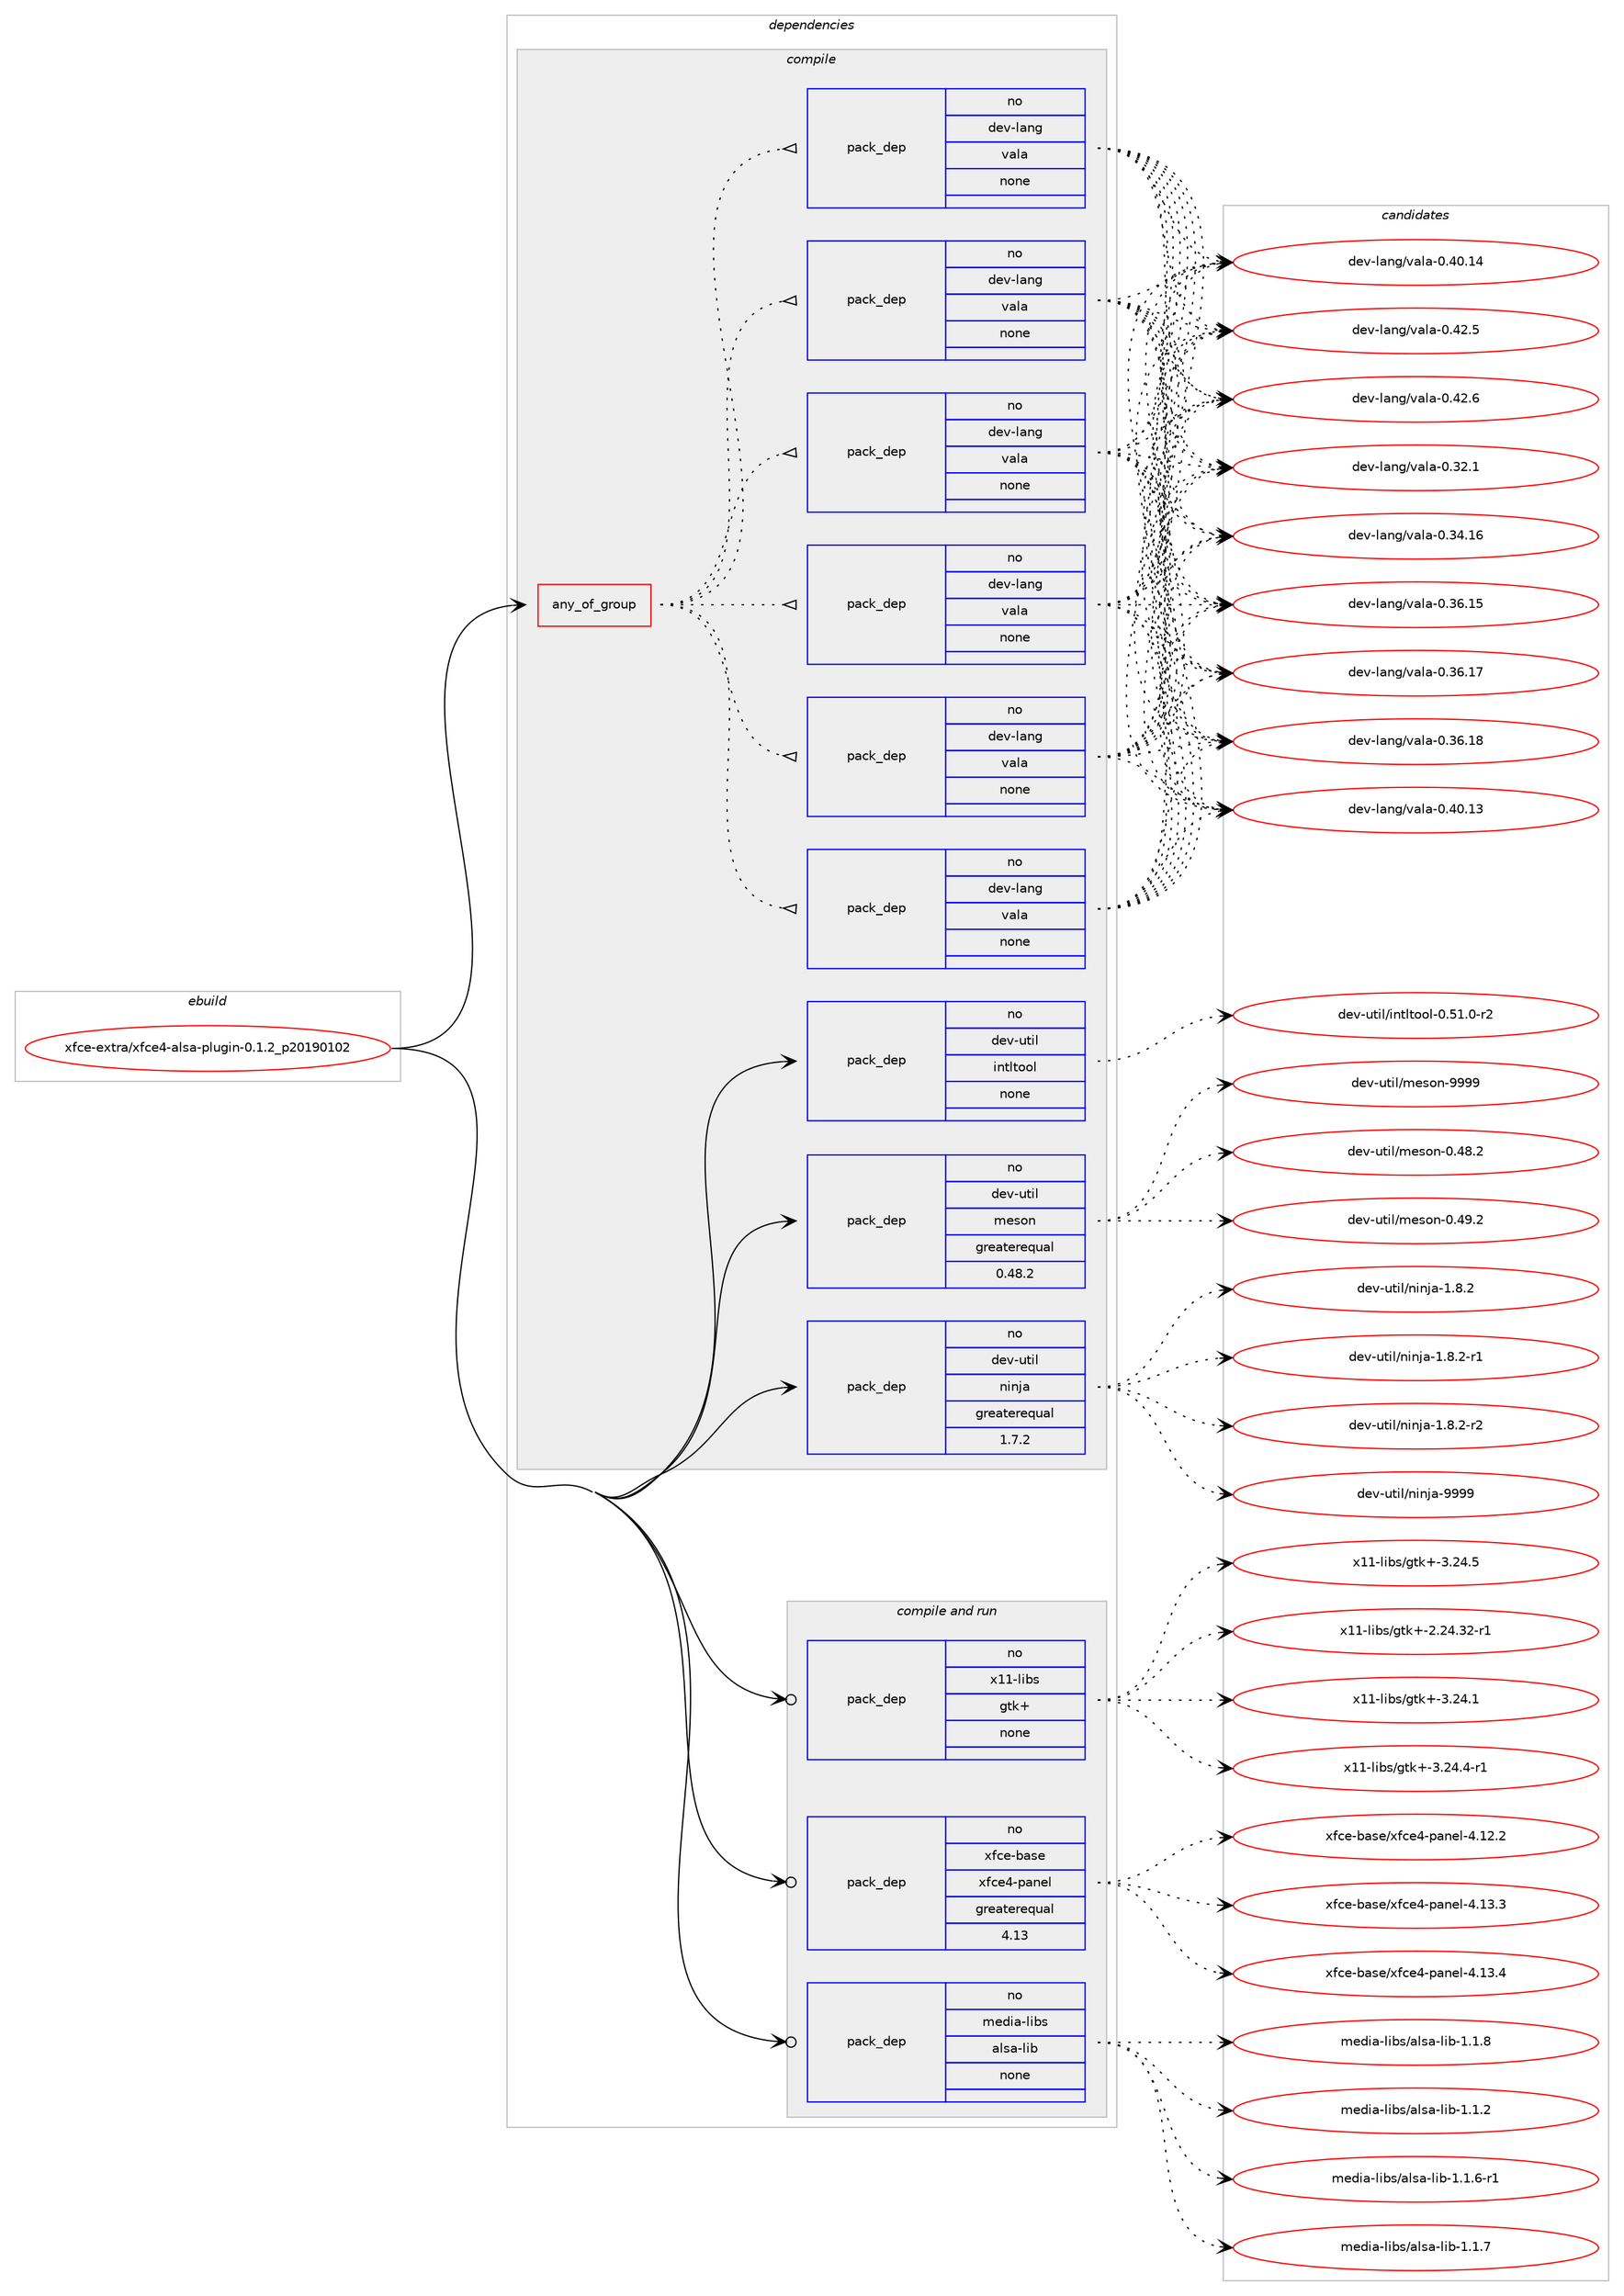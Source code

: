 digraph prolog {

# *************
# Graph options
# *************

newrank=true;
concentrate=true;
compound=true;
graph [rankdir=LR,fontname=Helvetica,fontsize=10,ranksep=1.5];#, ranksep=2.5, nodesep=0.2];
edge  [arrowhead=vee];
node  [fontname=Helvetica,fontsize=10];

# **********
# The ebuild
# **********

subgraph cluster_leftcol {
color=gray;
rank=same;
label=<<i>ebuild</i>>;
id [label="xfce-extra/xfce4-alsa-plugin-0.1.2_p20190102", color=red, width=4, href="../xfce-extra/xfce4-alsa-plugin-0.1.2_p20190102.svg"];
}

# ****************
# The dependencies
# ****************

subgraph cluster_midcol {
color=gray;
label=<<i>dependencies</i>>;
subgraph cluster_compile {
fillcolor="#eeeeee";
style=filled;
label=<<i>compile</i>>;
subgraph any28920 {
dependency1773420 [label=<<TABLE BORDER="0" CELLBORDER="1" CELLSPACING="0" CELLPADDING="4"><TR><TD CELLPADDING="10">any_of_group</TD></TR></TABLE>>, shape=none, color=red];subgraph pack1275582 {
dependency1773421 [label=<<TABLE BORDER="0" CELLBORDER="1" CELLSPACING="0" CELLPADDING="4" WIDTH="220"><TR><TD ROWSPAN="6" CELLPADDING="30">pack_dep</TD></TR><TR><TD WIDTH="110">no</TD></TR><TR><TD>dev-lang</TD></TR><TR><TD>vala</TD></TR><TR><TD>none</TD></TR><TR><TD></TD></TR></TABLE>>, shape=none, color=blue];
}
dependency1773420:e -> dependency1773421:w [weight=20,style="dotted",arrowhead="oinv"];
subgraph pack1275583 {
dependency1773422 [label=<<TABLE BORDER="0" CELLBORDER="1" CELLSPACING="0" CELLPADDING="4" WIDTH="220"><TR><TD ROWSPAN="6" CELLPADDING="30">pack_dep</TD></TR><TR><TD WIDTH="110">no</TD></TR><TR><TD>dev-lang</TD></TR><TR><TD>vala</TD></TR><TR><TD>none</TD></TR><TR><TD></TD></TR></TABLE>>, shape=none, color=blue];
}
dependency1773420:e -> dependency1773422:w [weight=20,style="dotted",arrowhead="oinv"];
subgraph pack1275584 {
dependency1773423 [label=<<TABLE BORDER="0" CELLBORDER="1" CELLSPACING="0" CELLPADDING="4" WIDTH="220"><TR><TD ROWSPAN="6" CELLPADDING="30">pack_dep</TD></TR><TR><TD WIDTH="110">no</TD></TR><TR><TD>dev-lang</TD></TR><TR><TD>vala</TD></TR><TR><TD>none</TD></TR><TR><TD></TD></TR></TABLE>>, shape=none, color=blue];
}
dependency1773420:e -> dependency1773423:w [weight=20,style="dotted",arrowhead="oinv"];
subgraph pack1275585 {
dependency1773424 [label=<<TABLE BORDER="0" CELLBORDER="1" CELLSPACING="0" CELLPADDING="4" WIDTH="220"><TR><TD ROWSPAN="6" CELLPADDING="30">pack_dep</TD></TR><TR><TD WIDTH="110">no</TD></TR><TR><TD>dev-lang</TD></TR><TR><TD>vala</TD></TR><TR><TD>none</TD></TR><TR><TD></TD></TR></TABLE>>, shape=none, color=blue];
}
dependency1773420:e -> dependency1773424:w [weight=20,style="dotted",arrowhead="oinv"];
subgraph pack1275586 {
dependency1773425 [label=<<TABLE BORDER="0" CELLBORDER="1" CELLSPACING="0" CELLPADDING="4" WIDTH="220"><TR><TD ROWSPAN="6" CELLPADDING="30">pack_dep</TD></TR><TR><TD WIDTH="110">no</TD></TR><TR><TD>dev-lang</TD></TR><TR><TD>vala</TD></TR><TR><TD>none</TD></TR><TR><TD></TD></TR></TABLE>>, shape=none, color=blue];
}
dependency1773420:e -> dependency1773425:w [weight=20,style="dotted",arrowhead="oinv"];
subgraph pack1275587 {
dependency1773426 [label=<<TABLE BORDER="0" CELLBORDER="1" CELLSPACING="0" CELLPADDING="4" WIDTH="220"><TR><TD ROWSPAN="6" CELLPADDING="30">pack_dep</TD></TR><TR><TD WIDTH="110">no</TD></TR><TR><TD>dev-lang</TD></TR><TR><TD>vala</TD></TR><TR><TD>none</TD></TR><TR><TD></TD></TR></TABLE>>, shape=none, color=blue];
}
dependency1773420:e -> dependency1773426:w [weight=20,style="dotted",arrowhead="oinv"];
}
id:e -> dependency1773420:w [weight=20,style="solid",arrowhead="vee"];
subgraph pack1275588 {
dependency1773427 [label=<<TABLE BORDER="0" CELLBORDER="1" CELLSPACING="0" CELLPADDING="4" WIDTH="220"><TR><TD ROWSPAN="6" CELLPADDING="30">pack_dep</TD></TR><TR><TD WIDTH="110">no</TD></TR><TR><TD>dev-util</TD></TR><TR><TD>intltool</TD></TR><TR><TD>none</TD></TR><TR><TD></TD></TR></TABLE>>, shape=none, color=blue];
}
id:e -> dependency1773427:w [weight=20,style="solid",arrowhead="vee"];
subgraph pack1275589 {
dependency1773428 [label=<<TABLE BORDER="0" CELLBORDER="1" CELLSPACING="0" CELLPADDING="4" WIDTH="220"><TR><TD ROWSPAN="6" CELLPADDING="30">pack_dep</TD></TR><TR><TD WIDTH="110">no</TD></TR><TR><TD>dev-util</TD></TR><TR><TD>meson</TD></TR><TR><TD>greaterequal</TD></TR><TR><TD>0.48.2</TD></TR></TABLE>>, shape=none, color=blue];
}
id:e -> dependency1773428:w [weight=20,style="solid",arrowhead="vee"];
subgraph pack1275590 {
dependency1773429 [label=<<TABLE BORDER="0" CELLBORDER="1" CELLSPACING="0" CELLPADDING="4" WIDTH="220"><TR><TD ROWSPAN="6" CELLPADDING="30">pack_dep</TD></TR><TR><TD WIDTH="110">no</TD></TR><TR><TD>dev-util</TD></TR><TR><TD>ninja</TD></TR><TR><TD>greaterequal</TD></TR><TR><TD>1.7.2</TD></TR></TABLE>>, shape=none, color=blue];
}
id:e -> dependency1773429:w [weight=20,style="solid",arrowhead="vee"];
}
subgraph cluster_compileandrun {
fillcolor="#eeeeee";
style=filled;
label=<<i>compile and run</i>>;
subgraph pack1275591 {
dependency1773430 [label=<<TABLE BORDER="0" CELLBORDER="1" CELLSPACING="0" CELLPADDING="4" WIDTH="220"><TR><TD ROWSPAN="6" CELLPADDING="30">pack_dep</TD></TR><TR><TD WIDTH="110">no</TD></TR><TR><TD>media-libs</TD></TR><TR><TD>alsa-lib</TD></TR><TR><TD>none</TD></TR><TR><TD></TD></TR></TABLE>>, shape=none, color=blue];
}
id:e -> dependency1773430:w [weight=20,style="solid",arrowhead="odotvee"];
subgraph pack1275592 {
dependency1773431 [label=<<TABLE BORDER="0" CELLBORDER="1" CELLSPACING="0" CELLPADDING="4" WIDTH="220"><TR><TD ROWSPAN="6" CELLPADDING="30">pack_dep</TD></TR><TR><TD WIDTH="110">no</TD></TR><TR><TD>x11-libs</TD></TR><TR><TD>gtk+</TD></TR><TR><TD>none</TD></TR><TR><TD></TD></TR></TABLE>>, shape=none, color=blue];
}
id:e -> dependency1773431:w [weight=20,style="solid",arrowhead="odotvee"];
subgraph pack1275593 {
dependency1773432 [label=<<TABLE BORDER="0" CELLBORDER="1" CELLSPACING="0" CELLPADDING="4" WIDTH="220"><TR><TD ROWSPAN="6" CELLPADDING="30">pack_dep</TD></TR><TR><TD WIDTH="110">no</TD></TR><TR><TD>xfce-base</TD></TR><TR><TD>xfce4-panel</TD></TR><TR><TD>greaterequal</TD></TR><TR><TD>4.13</TD></TR></TABLE>>, shape=none, color=blue];
}
id:e -> dependency1773432:w [weight=20,style="solid",arrowhead="odotvee"];
}
subgraph cluster_run {
fillcolor="#eeeeee";
style=filled;
label=<<i>run</i>>;
}
}

# **************
# The candidates
# **************

subgraph cluster_choices {
rank=same;
color=gray;
label=<<i>candidates</i>>;

subgraph choice1275582 {
color=black;
nodesep=1;
choice100101118451089711010347118971089745484651504649 [label="dev-lang/vala-0.32.1", color=red, width=4,href="../dev-lang/vala-0.32.1.svg"];
choice10010111845108971101034711897108974548465152464954 [label="dev-lang/vala-0.34.16", color=red, width=4,href="../dev-lang/vala-0.34.16.svg"];
choice10010111845108971101034711897108974548465154464953 [label="dev-lang/vala-0.36.15", color=red, width=4,href="../dev-lang/vala-0.36.15.svg"];
choice10010111845108971101034711897108974548465154464955 [label="dev-lang/vala-0.36.17", color=red, width=4,href="../dev-lang/vala-0.36.17.svg"];
choice10010111845108971101034711897108974548465154464956 [label="dev-lang/vala-0.36.18", color=red, width=4,href="../dev-lang/vala-0.36.18.svg"];
choice10010111845108971101034711897108974548465248464951 [label="dev-lang/vala-0.40.13", color=red, width=4,href="../dev-lang/vala-0.40.13.svg"];
choice10010111845108971101034711897108974548465248464952 [label="dev-lang/vala-0.40.14", color=red, width=4,href="../dev-lang/vala-0.40.14.svg"];
choice100101118451089711010347118971089745484652504653 [label="dev-lang/vala-0.42.5", color=red, width=4,href="../dev-lang/vala-0.42.5.svg"];
choice100101118451089711010347118971089745484652504654 [label="dev-lang/vala-0.42.6", color=red, width=4,href="../dev-lang/vala-0.42.6.svg"];
dependency1773421:e -> choice100101118451089711010347118971089745484651504649:w [style=dotted,weight="100"];
dependency1773421:e -> choice10010111845108971101034711897108974548465152464954:w [style=dotted,weight="100"];
dependency1773421:e -> choice10010111845108971101034711897108974548465154464953:w [style=dotted,weight="100"];
dependency1773421:e -> choice10010111845108971101034711897108974548465154464955:w [style=dotted,weight="100"];
dependency1773421:e -> choice10010111845108971101034711897108974548465154464956:w [style=dotted,weight="100"];
dependency1773421:e -> choice10010111845108971101034711897108974548465248464951:w [style=dotted,weight="100"];
dependency1773421:e -> choice10010111845108971101034711897108974548465248464952:w [style=dotted,weight="100"];
dependency1773421:e -> choice100101118451089711010347118971089745484652504653:w [style=dotted,weight="100"];
dependency1773421:e -> choice100101118451089711010347118971089745484652504654:w [style=dotted,weight="100"];
}
subgraph choice1275583 {
color=black;
nodesep=1;
choice100101118451089711010347118971089745484651504649 [label="dev-lang/vala-0.32.1", color=red, width=4,href="../dev-lang/vala-0.32.1.svg"];
choice10010111845108971101034711897108974548465152464954 [label="dev-lang/vala-0.34.16", color=red, width=4,href="../dev-lang/vala-0.34.16.svg"];
choice10010111845108971101034711897108974548465154464953 [label="dev-lang/vala-0.36.15", color=red, width=4,href="../dev-lang/vala-0.36.15.svg"];
choice10010111845108971101034711897108974548465154464955 [label="dev-lang/vala-0.36.17", color=red, width=4,href="../dev-lang/vala-0.36.17.svg"];
choice10010111845108971101034711897108974548465154464956 [label="dev-lang/vala-0.36.18", color=red, width=4,href="../dev-lang/vala-0.36.18.svg"];
choice10010111845108971101034711897108974548465248464951 [label="dev-lang/vala-0.40.13", color=red, width=4,href="../dev-lang/vala-0.40.13.svg"];
choice10010111845108971101034711897108974548465248464952 [label="dev-lang/vala-0.40.14", color=red, width=4,href="../dev-lang/vala-0.40.14.svg"];
choice100101118451089711010347118971089745484652504653 [label="dev-lang/vala-0.42.5", color=red, width=4,href="../dev-lang/vala-0.42.5.svg"];
choice100101118451089711010347118971089745484652504654 [label="dev-lang/vala-0.42.6", color=red, width=4,href="../dev-lang/vala-0.42.6.svg"];
dependency1773422:e -> choice100101118451089711010347118971089745484651504649:w [style=dotted,weight="100"];
dependency1773422:e -> choice10010111845108971101034711897108974548465152464954:w [style=dotted,weight="100"];
dependency1773422:e -> choice10010111845108971101034711897108974548465154464953:w [style=dotted,weight="100"];
dependency1773422:e -> choice10010111845108971101034711897108974548465154464955:w [style=dotted,weight="100"];
dependency1773422:e -> choice10010111845108971101034711897108974548465154464956:w [style=dotted,weight="100"];
dependency1773422:e -> choice10010111845108971101034711897108974548465248464951:w [style=dotted,weight="100"];
dependency1773422:e -> choice10010111845108971101034711897108974548465248464952:w [style=dotted,weight="100"];
dependency1773422:e -> choice100101118451089711010347118971089745484652504653:w [style=dotted,weight="100"];
dependency1773422:e -> choice100101118451089711010347118971089745484652504654:w [style=dotted,weight="100"];
}
subgraph choice1275584 {
color=black;
nodesep=1;
choice100101118451089711010347118971089745484651504649 [label="dev-lang/vala-0.32.1", color=red, width=4,href="../dev-lang/vala-0.32.1.svg"];
choice10010111845108971101034711897108974548465152464954 [label="dev-lang/vala-0.34.16", color=red, width=4,href="../dev-lang/vala-0.34.16.svg"];
choice10010111845108971101034711897108974548465154464953 [label="dev-lang/vala-0.36.15", color=red, width=4,href="../dev-lang/vala-0.36.15.svg"];
choice10010111845108971101034711897108974548465154464955 [label="dev-lang/vala-0.36.17", color=red, width=4,href="../dev-lang/vala-0.36.17.svg"];
choice10010111845108971101034711897108974548465154464956 [label="dev-lang/vala-0.36.18", color=red, width=4,href="../dev-lang/vala-0.36.18.svg"];
choice10010111845108971101034711897108974548465248464951 [label="dev-lang/vala-0.40.13", color=red, width=4,href="../dev-lang/vala-0.40.13.svg"];
choice10010111845108971101034711897108974548465248464952 [label="dev-lang/vala-0.40.14", color=red, width=4,href="../dev-lang/vala-0.40.14.svg"];
choice100101118451089711010347118971089745484652504653 [label="dev-lang/vala-0.42.5", color=red, width=4,href="../dev-lang/vala-0.42.5.svg"];
choice100101118451089711010347118971089745484652504654 [label="dev-lang/vala-0.42.6", color=red, width=4,href="../dev-lang/vala-0.42.6.svg"];
dependency1773423:e -> choice100101118451089711010347118971089745484651504649:w [style=dotted,weight="100"];
dependency1773423:e -> choice10010111845108971101034711897108974548465152464954:w [style=dotted,weight="100"];
dependency1773423:e -> choice10010111845108971101034711897108974548465154464953:w [style=dotted,weight="100"];
dependency1773423:e -> choice10010111845108971101034711897108974548465154464955:w [style=dotted,weight="100"];
dependency1773423:e -> choice10010111845108971101034711897108974548465154464956:w [style=dotted,weight="100"];
dependency1773423:e -> choice10010111845108971101034711897108974548465248464951:w [style=dotted,weight="100"];
dependency1773423:e -> choice10010111845108971101034711897108974548465248464952:w [style=dotted,weight="100"];
dependency1773423:e -> choice100101118451089711010347118971089745484652504653:w [style=dotted,weight="100"];
dependency1773423:e -> choice100101118451089711010347118971089745484652504654:w [style=dotted,weight="100"];
}
subgraph choice1275585 {
color=black;
nodesep=1;
choice100101118451089711010347118971089745484651504649 [label="dev-lang/vala-0.32.1", color=red, width=4,href="../dev-lang/vala-0.32.1.svg"];
choice10010111845108971101034711897108974548465152464954 [label="dev-lang/vala-0.34.16", color=red, width=4,href="../dev-lang/vala-0.34.16.svg"];
choice10010111845108971101034711897108974548465154464953 [label="dev-lang/vala-0.36.15", color=red, width=4,href="../dev-lang/vala-0.36.15.svg"];
choice10010111845108971101034711897108974548465154464955 [label="dev-lang/vala-0.36.17", color=red, width=4,href="../dev-lang/vala-0.36.17.svg"];
choice10010111845108971101034711897108974548465154464956 [label="dev-lang/vala-0.36.18", color=red, width=4,href="../dev-lang/vala-0.36.18.svg"];
choice10010111845108971101034711897108974548465248464951 [label="dev-lang/vala-0.40.13", color=red, width=4,href="../dev-lang/vala-0.40.13.svg"];
choice10010111845108971101034711897108974548465248464952 [label="dev-lang/vala-0.40.14", color=red, width=4,href="../dev-lang/vala-0.40.14.svg"];
choice100101118451089711010347118971089745484652504653 [label="dev-lang/vala-0.42.5", color=red, width=4,href="../dev-lang/vala-0.42.5.svg"];
choice100101118451089711010347118971089745484652504654 [label="dev-lang/vala-0.42.6", color=red, width=4,href="../dev-lang/vala-0.42.6.svg"];
dependency1773424:e -> choice100101118451089711010347118971089745484651504649:w [style=dotted,weight="100"];
dependency1773424:e -> choice10010111845108971101034711897108974548465152464954:w [style=dotted,weight="100"];
dependency1773424:e -> choice10010111845108971101034711897108974548465154464953:w [style=dotted,weight="100"];
dependency1773424:e -> choice10010111845108971101034711897108974548465154464955:w [style=dotted,weight="100"];
dependency1773424:e -> choice10010111845108971101034711897108974548465154464956:w [style=dotted,weight="100"];
dependency1773424:e -> choice10010111845108971101034711897108974548465248464951:w [style=dotted,weight="100"];
dependency1773424:e -> choice10010111845108971101034711897108974548465248464952:w [style=dotted,weight="100"];
dependency1773424:e -> choice100101118451089711010347118971089745484652504653:w [style=dotted,weight="100"];
dependency1773424:e -> choice100101118451089711010347118971089745484652504654:w [style=dotted,weight="100"];
}
subgraph choice1275586 {
color=black;
nodesep=1;
choice100101118451089711010347118971089745484651504649 [label="dev-lang/vala-0.32.1", color=red, width=4,href="../dev-lang/vala-0.32.1.svg"];
choice10010111845108971101034711897108974548465152464954 [label="dev-lang/vala-0.34.16", color=red, width=4,href="../dev-lang/vala-0.34.16.svg"];
choice10010111845108971101034711897108974548465154464953 [label="dev-lang/vala-0.36.15", color=red, width=4,href="../dev-lang/vala-0.36.15.svg"];
choice10010111845108971101034711897108974548465154464955 [label="dev-lang/vala-0.36.17", color=red, width=4,href="../dev-lang/vala-0.36.17.svg"];
choice10010111845108971101034711897108974548465154464956 [label="dev-lang/vala-0.36.18", color=red, width=4,href="../dev-lang/vala-0.36.18.svg"];
choice10010111845108971101034711897108974548465248464951 [label="dev-lang/vala-0.40.13", color=red, width=4,href="../dev-lang/vala-0.40.13.svg"];
choice10010111845108971101034711897108974548465248464952 [label="dev-lang/vala-0.40.14", color=red, width=4,href="../dev-lang/vala-0.40.14.svg"];
choice100101118451089711010347118971089745484652504653 [label="dev-lang/vala-0.42.5", color=red, width=4,href="../dev-lang/vala-0.42.5.svg"];
choice100101118451089711010347118971089745484652504654 [label="dev-lang/vala-0.42.6", color=red, width=4,href="../dev-lang/vala-0.42.6.svg"];
dependency1773425:e -> choice100101118451089711010347118971089745484651504649:w [style=dotted,weight="100"];
dependency1773425:e -> choice10010111845108971101034711897108974548465152464954:w [style=dotted,weight="100"];
dependency1773425:e -> choice10010111845108971101034711897108974548465154464953:w [style=dotted,weight="100"];
dependency1773425:e -> choice10010111845108971101034711897108974548465154464955:w [style=dotted,weight="100"];
dependency1773425:e -> choice10010111845108971101034711897108974548465154464956:w [style=dotted,weight="100"];
dependency1773425:e -> choice10010111845108971101034711897108974548465248464951:w [style=dotted,weight="100"];
dependency1773425:e -> choice10010111845108971101034711897108974548465248464952:w [style=dotted,weight="100"];
dependency1773425:e -> choice100101118451089711010347118971089745484652504653:w [style=dotted,weight="100"];
dependency1773425:e -> choice100101118451089711010347118971089745484652504654:w [style=dotted,weight="100"];
}
subgraph choice1275587 {
color=black;
nodesep=1;
choice100101118451089711010347118971089745484651504649 [label="dev-lang/vala-0.32.1", color=red, width=4,href="../dev-lang/vala-0.32.1.svg"];
choice10010111845108971101034711897108974548465152464954 [label="dev-lang/vala-0.34.16", color=red, width=4,href="../dev-lang/vala-0.34.16.svg"];
choice10010111845108971101034711897108974548465154464953 [label="dev-lang/vala-0.36.15", color=red, width=4,href="../dev-lang/vala-0.36.15.svg"];
choice10010111845108971101034711897108974548465154464955 [label="dev-lang/vala-0.36.17", color=red, width=4,href="../dev-lang/vala-0.36.17.svg"];
choice10010111845108971101034711897108974548465154464956 [label="dev-lang/vala-0.36.18", color=red, width=4,href="../dev-lang/vala-0.36.18.svg"];
choice10010111845108971101034711897108974548465248464951 [label="dev-lang/vala-0.40.13", color=red, width=4,href="../dev-lang/vala-0.40.13.svg"];
choice10010111845108971101034711897108974548465248464952 [label="dev-lang/vala-0.40.14", color=red, width=4,href="../dev-lang/vala-0.40.14.svg"];
choice100101118451089711010347118971089745484652504653 [label="dev-lang/vala-0.42.5", color=red, width=4,href="../dev-lang/vala-0.42.5.svg"];
choice100101118451089711010347118971089745484652504654 [label="dev-lang/vala-0.42.6", color=red, width=4,href="../dev-lang/vala-0.42.6.svg"];
dependency1773426:e -> choice100101118451089711010347118971089745484651504649:w [style=dotted,weight="100"];
dependency1773426:e -> choice10010111845108971101034711897108974548465152464954:w [style=dotted,weight="100"];
dependency1773426:e -> choice10010111845108971101034711897108974548465154464953:w [style=dotted,weight="100"];
dependency1773426:e -> choice10010111845108971101034711897108974548465154464955:w [style=dotted,weight="100"];
dependency1773426:e -> choice10010111845108971101034711897108974548465154464956:w [style=dotted,weight="100"];
dependency1773426:e -> choice10010111845108971101034711897108974548465248464951:w [style=dotted,weight="100"];
dependency1773426:e -> choice10010111845108971101034711897108974548465248464952:w [style=dotted,weight="100"];
dependency1773426:e -> choice100101118451089711010347118971089745484652504653:w [style=dotted,weight="100"];
dependency1773426:e -> choice100101118451089711010347118971089745484652504654:w [style=dotted,weight="100"];
}
subgraph choice1275588 {
color=black;
nodesep=1;
choice1001011184511711610510847105110116108116111111108454846534946484511450 [label="dev-util/intltool-0.51.0-r2", color=red, width=4,href="../dev-util/intltool-0.51.0-r2.svg"];
dependency1773427:e -> choice1001011184511711610510847105110116108116111111108454846534946484511450:w [style=dotted,weight="100"];
}
subgraph choice1275589 {
color=black;
nodesep=1;
choice100101118451171161051084710910111511111045484652564650 [label="dev-util/meson-0.48.2", color=red, width=4,href="../dev-util/meson-0.48.2.svg"];
choice100101118451171161051084710910111511111045484652574650 [label="dev-util/meson-0.49.2", color=red, width=4,href="../dev-util/meson-0.49.2.svg"];
choice10010111845117116105108471091011151111104557575757 [label="dev-util/meson-9999", color=red, width=4,href="../dev-util/meson-9999.svg"];
dependency1773428:e -> choice100101118451171161051084710910111511111045484652564650:w [style=dotted,weight="100"];
dependency1773428:e -> choice100101118451171161051084710910111511111045484652574650:w [style=dotted,weight="100"];
dependency1773428:e -> choice10010111845117116105108471091011151111104557575757:w [style=dotted,weight="100"];
}
subgraph choice1275590 {
color=black;
nodesep=1;
choice100101118451171161051084711010511010697454946564650 [label="dev-util/ninja-1.8.2", color=red, width=4,href="../dev-util/ninja-1.8.2.svg"];
choice1001011184511711610510847110105110106974549465646504511449 [label="dev-util/ninja-1.8.2-r1", color=red, width=4,href="../dev-util/ninja-1.8.2-r1.svg"];
choice1001011184511711610510847110105110106974549465646504511450 [label="dev-util/ninja-1.8.2-r2", color=red, width=4,href="../dev-util/ninja-1.8.2-r2.svg"];
choice1001011184511711610510847110105110106974557575757 [label="dev-util/ninja-9999", color=red, width=4,href="../dev-util/ninja-9999.svg"];
dependency1773429:e -> choice100101118451171161051084711010511010697454946564650:w [style=dotted,weight="100"];
dependency1773429:e -> choice1001011184511711610510847110105110106974549465646504511449:w [style=dotted,weight="100"];
dependency1773429:e -> choice1001011184511711610510847110105110106974549465646504511450:w [style=dotted,weight="100"];
dependency1773429:e -> choice1001011184511711610510847110105110106974557575757:w [style=dotted,weight="100"];
}
subgraph choice1275591 {
color=black;
nodesep=1;
choice1091011001059745108105981154797108115974510810598454946494650 [label="media-libs/alsa-lib-1.1.2", color=red, width=4,href="../media-libs/alsa-lib-1.1.2.svg"];
choice10910110010597451081059811547971081159745108105984549464946544511449 [label="media-libs/alsa-lib-1.1.6-r1", color=red, width=4,href="../media-libs/alsa-lib-1.1.6-r1.svg"];
choice1091011001059745108105981154797108115974510810598454946494655 [label="media-libs/alsa-lib-1.1.7", color=red, width=4,href="../media-libs/alsa-lib-1.1.7.svg"];
choice1091011001059745108105981154797108115974510810598454946494656 [label="media-libs/alsa-lib-1.1.8", color=red, width=4,href="../media-libs/alsa-lib-1.1.8.svg"];
dependency1773430:e -> choice1091011001059745108105981154797108115974510810598454946494650:w [style=dotted,weight="100"];
dependency1773430:e -> choice10910110010597451081059811547971081159745108105984549464946544511449:w [style=dotted,weight="100"];
dependency1773430:e -> choice1091011001059745108105981154797108115974510810598454946494655:w [style=dotted,weight="100"];
dependency1773430:e -> choice1091011001059745108105981154797108115974510810598454946494656:w [style=dotted,weight="100"];
}
subgraph choice1275592 {
color=black;
nodesep=1;
choice12049494510810598115471031161074345504650524651504511449 [label="x11-libs/gtk+-2.24.32-r1", color=red, width=4,href="../x11-libs/gtk+-2.24.32-r1.svg"];
choice12049494510810598115471031161074345514650524649 [label="x11-libs/gtk+-3.24.1", color=red, width=4,href="../x11-libs/gtk+-3.24.1.svg"];
choice120494945108105981154710311610743455146505246524511449 [label="x11-libs/gtk+-3.24.4-r1", color=red, width=4,href="../x11-libs/gtk+-3.24.4-r1.svg"];
choice12049494510810598115471031161074345514650524653 [label="x11-libs/gtk+-3.24.5", color=red, width=4,href="../x11-libs/gtk+-3.24.5.svg"];
dependency1773431:e -> choice12049494510810598115471031161074345504650524651504511449:w [style=dotted,weight="100"];
dependency1773431:e -> choice12049494510810598115471031161074345514650524649:w [style=dotted,weight="100"];
dependency1773431:e -> choice120494945108105981154710311610743455146505246524511449:w [style=dotted,weight="100"];
dependency1773431:e -> choice12049494510810598115471031161074345514650524653:w [style=dotted,weight="100"];
}
subgraph choice1275593 {
color=black;
nodesep=1;
choice12010299101459897115101471201029910152451129711010110845524649504650 [label="xfce-base/xfce4-panel-4.12.2", color=red, width=4,href="../xfce-base/xfce4-panel-4.12.2.svg"];
choice12010299101459897115101471201029910152451129711010110845524649514651 [label="xfce-base/xfce4-panel-4.13.3", color=red, width=4,href="../xfce-base/xfce4-panel-4.13.3.svg"];
choice12010299101459897115101471201029910152451129711010110845524649514652 [label="xfce-base/xfce4-panel-4.13.4", color=red, width=4,href="../xfce-base/xfce4-panel-4.13.4.svg"];
dependency1773432:e -> choice12010299101459897115101471201029910152451129711010110845524649504650:w [style=dotted,weight="100"];
dependency1773432:e -> choice12010299101459897115101471201029910152451129711010110845524649514651:w [style=dotted,weight="100"];
dependency1773432:e -> choice12010299101459897115101471201029910152451129711010110845524649514652:w [style=dotted,weight="100"];
}
}

}
